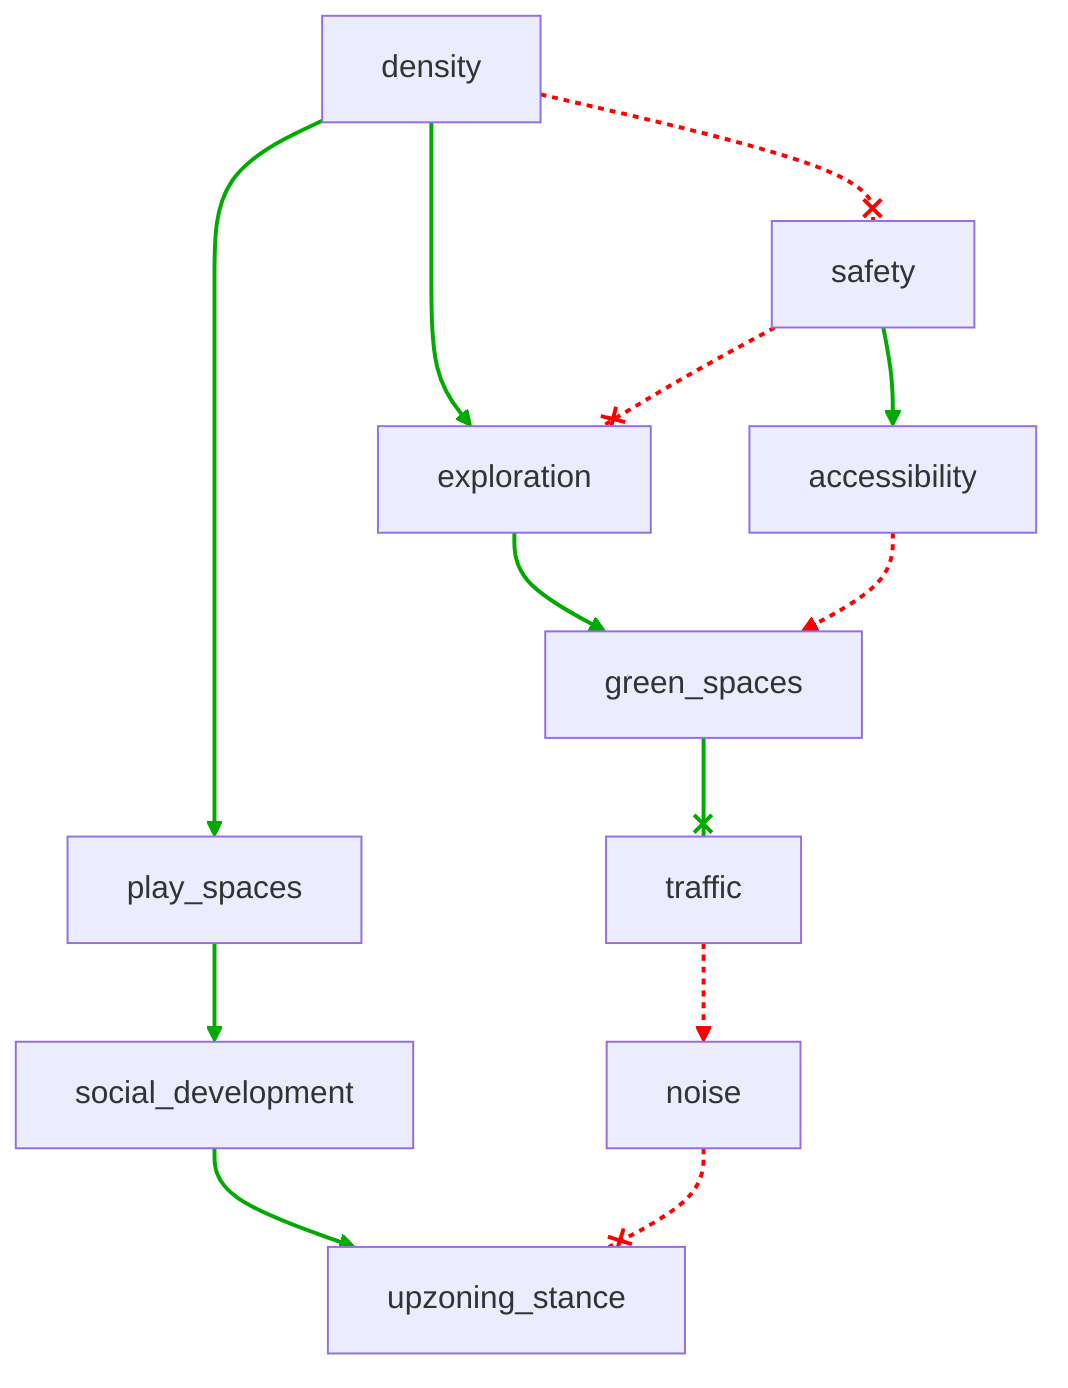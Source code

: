 flowchart TD
    n1[density]
    n2[play_spaces]
    n3[safety]
    n4[exploration]
    n5[social_development]
    n6[accessibility]
    n7[green_spaces]
    n8[traffic]
    n9[noise]
    n10[upzoning_stance]
    n1 --> n2
    n1 --x n3
    n1 --> n4
    n2 --> n5
    n3 --x n4
    n3 --> n6
    n4 --> n7
    n5 --> n10
    n6 --> n7
    n7 --x n8
    n8 --> n9
    n9 --x n10
    linkStyle 0 stroke:#00AA00,stroke-width:2px
    linkStyle 1 stroke:#FF0000,stroke-dasharray:3,stroke-width:2px
    linkStyle 2 stroke:#00AA00,stroke-width:2px
    linkStyle 3 stroke:#00AA00,stroke-width:2px
    linkStyle 4 stroke:#FF0000,stroke-dasharray:3,stroke-width:2px
    linkStyle 5 stroke:#00AA00,stroke-width:2px
    linkStyle 6 stroke:#00AA00,stroke-width:2px
    linkStyle 7 stroke:#00AA00,stroke-width:2px
    linkStyle 8 stroke:#FF0000,stroke-dasharray:3,stroke-width:2px
    linkStyle 9 stroke:#00AA00,stroke-width:2px
    linkStyle 10 stroke:#FF0000,stroke-dasharray:3,stroke-width:2px
    linkStyle 11 stroke:#FF0000,stroke-dasharray:3,stroke-width:2px